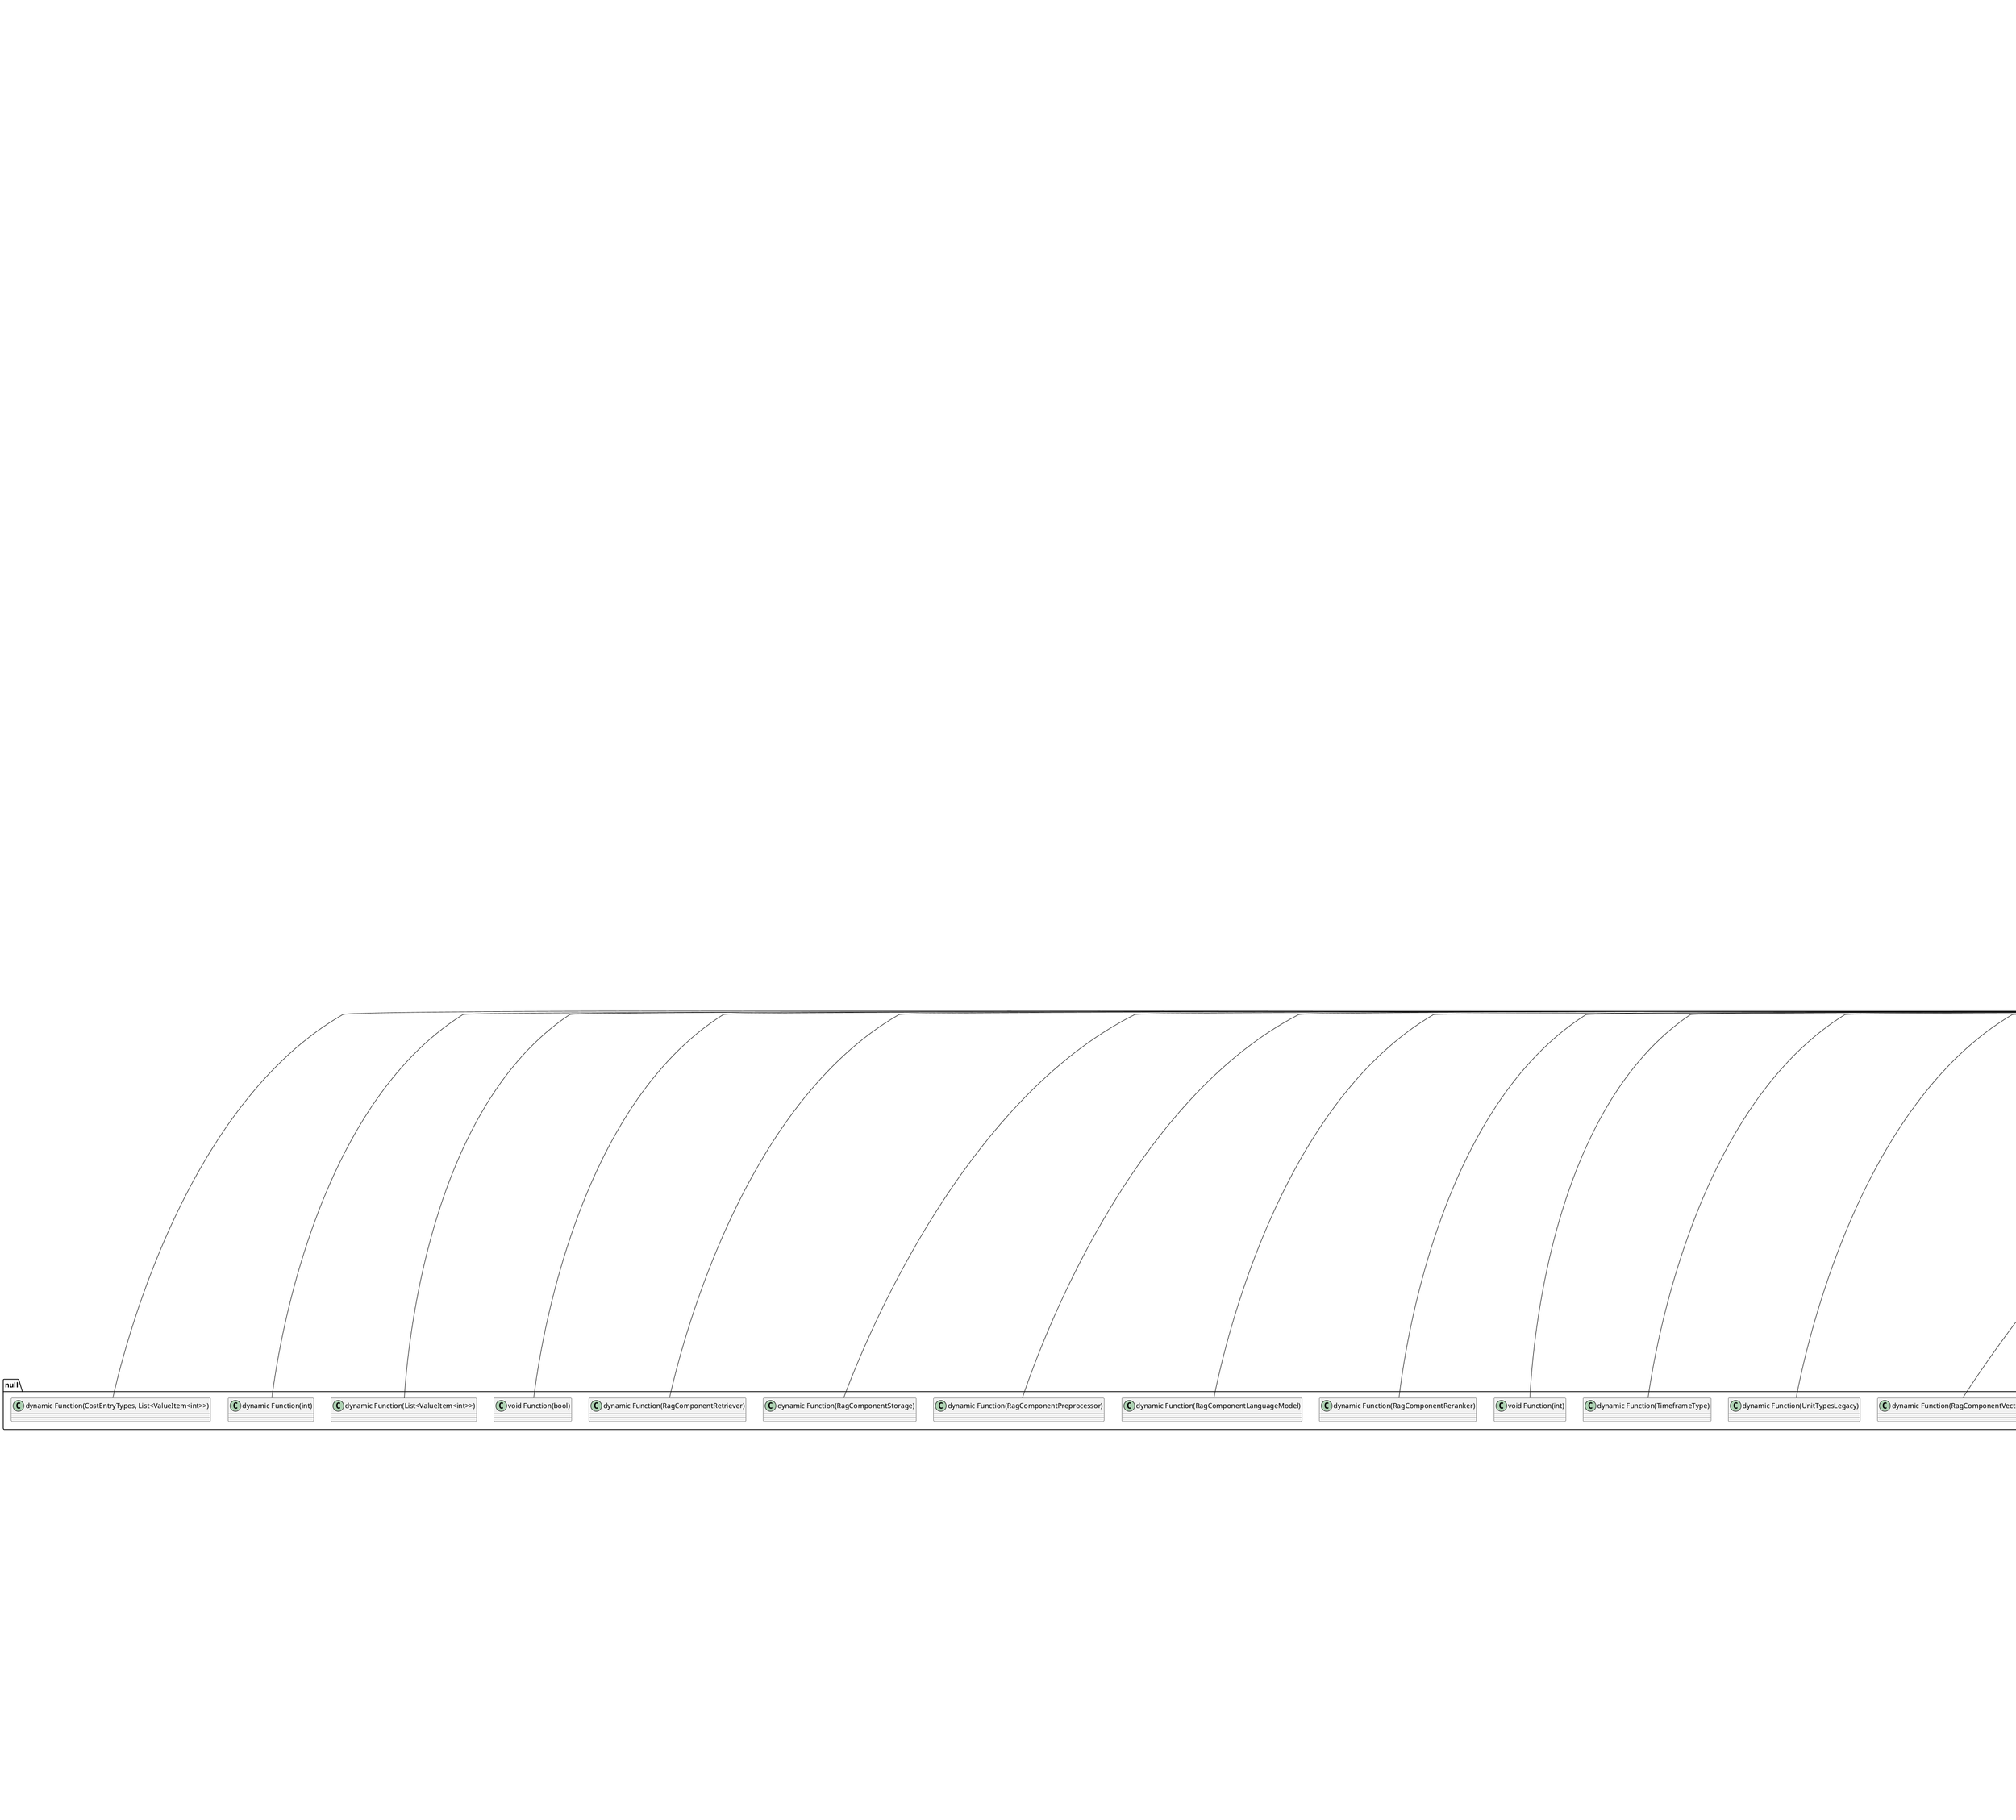 @startuml
set namespaceSeparator ::

class "rag_tco::misc::provider_selector.dart::ProviderSelector" {
  +double width
  +String? initialSelection
  +dynamic Function(String) onSelect
  +List<ArchitectureComponent> components
  +Widget build()
  +List<DropdownMenuEntry<String?>> getEntires()
}

"rag_tco::misc::provider_selector.dart::ProviderSelector" o-- "null::dynamic Function(String)"
"flutter::src::widgets::framework.dart::StatelessWidget" <|-- "rag_tco::misc::provider_selector.dart::ProviderSelector"

class "rag_tco::misc::type_selector.dart::TypeSelector" {
  +double width
  +String? initialSelection
  +dynamic Function(String) onSelect
  +List<ArchitectureComponent> components
  +Widget build()
  +List<DropdownMenuEntry<String?>> getEntires()
}

"rag_tco::misc::type_selector.dart::TypeSelector" o-- "null::dynamic Function(String)"
"flutter::src::widgets::framework.dart::StatelessWidget" <|-- "rag_tco::misc::type_selector.dart::TypeSelector"

class "rag_tco::misc::language_model_price_component_selector.dart::LanguageModelPriceComponentSelector" {
  +double width
  +LanguageModelPriceComponentTypes initialSelection
  +dynamic Function(LanguageModelPriceComponentTypes?) onSelect
  +List<DropdownMenuEntry<LanguageModelPriceComponentTypes>> entries
  +Widget build()
}

"rag_tco::misc::language_model_price_component_selector.dart::LanguageModelPriceComponentSelector" o-- "rag_tco::misc::language_model_price_component_types.dart::LanguageModelPriceComponentTypes"
"rag_tco::misc::language_model_price_component_selector.dart::LanguageModelPriceComponentSelector" o-- "null::dynamic Function(LanguageModelPriceComponentTypes)"
"flutter::src::widgets::framework.dart::StatelessWidget" <|-- "rag_tco::misc::language_model_price_component_selector.dart::LanguageModelPriceComponentSelector"

class "rag_tco::misc::language_model_price_component_types.dart::LanguageModelPriceComponentTypes" {
  +int index
  {static} +List<LanguageModelPriceComponentTypes> values
  {static} +LanguageModelPriceComponentTypes text
  {static} +LanguageModelPriceComponentTypes picture
  {static} +LanguageModelPriceComponentTypes video
  {static} +LanguageModelPriceComponentTypes audio
  {static} +LanguageModelPriceComponentTypes unknown
}

"rag_tco::misc::language_model_price_component_types.dart::LanguageModelPriceComponentTypes" o-- "rag_tco::misc::language_model_price_component_types.dart::LanguageModelPriceComponentTypes"
"dart::core::Enum" <|-- "rag_tco::misc::language_model_price_component_types.dart::LanguageModelPriceComponentTypes"

class "rag_tco::misc::full_unit_selector.dart::FullUnitSelector" {
  +double width
  +bool initialSelection
  +dynamic Function(bool) onSelect
  +Widget build()
}

"rag_tco::misc::full_unit_selector.dart::FullUnitSelector" o-- "null::dynamic Function(bool)"
"flutter::src::widgets::framework.dart::StatelessWidget" <|-- "rag_tco::misc::full_unit_selector.dart::FullUnitSelector"

class "rag_tco::misc::input_output_selector.dart::InputOutputSelector" {
  +double width
  +bool initialSelection
  +dynamic Function(bool) onSelect
  +List<DropdownMenuEntry<bool>> entries
  +Widget build()
}

"rag_tco::misc::input_output_selector.dart::InputOutputSelector" o-- "null::dynamic Function(bool)"
"flutter::src::widgets::framework.dart::StatelessWidget" <|-- "rag_tco::misc::input_output_selector.dart::InputOutputSelector"

class "rag_tco::navigation::split_view.dart::SplitView" {
  +Widget menu
  +Widget content
  +double breakpoint
  +double menuWidth
  +Widget build()
}

"rag_tco::navigation::split_view.dart::SplitView" o-- "flutter::src::widgets::framework.dart::Widget"
"flutter::src::widgets::framework.dart::StatelessWidget" <|-- "rag_tco::navigation::split_view.dart::SplitView"

class "rag_tco::navigation::menu_entry.dart::MenuEntry" {
  +int? selectedPageIndex
  +int pageIndex
  +void Function()? onPressed
  +Widget build()
}

"rag_tco::navigation::menu_entry.dart::MenuEntry" o-- "dart::ui::void Function()"
"flutter::src::widgets::framework.dart::StatelessWidget" <|-- "rag_tco::navigation::menu_entry.dart::MenuEntry"

class "rag_tco::navigation::menu_title.dart::MenuTitle" {
  +String textString
  +Widget build()
}

"flutter::src::widgets::framework.dart::StatelessWidget" <|-- "rag_tco::navigation::menu_title.dart::MenuTitle"

class "rag_tco::navigation::app_menu.dart::AppMenu" {
  -void _selectPage()
  +bool showTitle()
  +Widget build()
}

"flutter_riverpod::src::consumer.dart::ConsumerWidget" <|-- "rag_tco::navigation::app_menu.dart::AppMenu"

class "rag_tco::main.dart::MyApp" {
  +Widget build()
}

"flutter_riverpod::src::consumer.dart::ConsumerWidget" <|-- "rag_tco::main.dart::MyApp"

class "rag_tco::components::button.dart::Button" {
  +String text
  +Function onPressed
  +Widget build()
}

"flutter::src::widgets::framework.dart::StatelessWidget" <|-- "rag_tco::components::button.dart::Button"

class "rag_tco::components::toggle_item.dart::ToggleItem" {
  +String itemText
  +void Function(bool) onPress
  +State<ToggleItem> createState()
}

"rag_tco::components::toggle_item.dart::ToggleItem" o-- "null::void Function(bool)"
"flutter::src::widgets::framework.dart::StatefulWidget" <|-- "rag_tco::components::toggle_item.dart::ToggleItem"

class "rag_tco::components::toggle_item.dart::_ToggleItemState" {
  +bool isPressed
  +void buttonPressed()
  +Widget build()
}

"flutter::src::widgets::framework.dart::State" <|-- "rag_tco::components::toggle_item.dart::_ToggleItemState"

class "rag_tco::components::report::old::service_cost_bar_chart.dart::ServiceCostBarChart" {
  +TimeframeType timeframe
  +ConsumerState<ServiceCostBarChart> createState()
}

"rag_tco::components::report::old::service_cost_bar_chart.dart::ServiceCostBarChart" o-- "rag_tco::data_model::old::timeframe_type.dart::TimeframeType"
"flutter_riverpod::src::consumer.dart::ConsumerStatefulWidget" <|-- "rag_tco::components::report::old::service_cost_bar_chart.dart::ServiceCostBarChart"

class "rag_tco::components::report::old::service_cost_bar_chart.dart::_ServiceCostBarChartState" {
  +int touchedIndex
  +Widget build()
  +List<BarChartGroupData> getData()
  +String getTooltipString()
  +List<BarChartRodStackItem> getRodStackItems()
  +Widget bottomTitles()
  +Widget leftTitles()
  +dynamic serviceCostCalculationDialog()
}

"flutter_riverpod::src::consumer.dart::ConsumerState" <|-- "rag_tco::components::report::old::service_cost_bar_chart.dart::_ServiceCostBarChartState"

class "rag_tco::components::report::old::report_configuration_list_entry.dart::ReportConfigurationListEntry" {
  +String displayText
  +int configurationIndex
  +Widget build()
  +dynamic configurationEditDialog()
}

"flutter::src::widgets::framework.dart::StatelessWidget" <|-- "rag_tco::components::report::old::report_configuration_list_entry.dart::ReportConfigurationListEntry"

class "rag_tco::components::report::old::service_cost_calculation_table.dart::ServiceCostCalculationTable" {
  +int configIndex
  +TimeframeType timeframe
  +Widget build()
  +List<TableRow> getTableRowByConfig()
  +List<TableRow> getTableRowsByEntry()
}

"rag_tco::components::report::old::service_cost_calculation_table.dart::ServiceCostCalculationTable" o-- "rag_tco::data_model::old::timeframe_type.dart::TimeframeType"
"flutter_riverpod::src::consumer.dart::ConsumerWidget" <|-- "rag_tco::components::report::old::service_cost_calculation_table.dart::ServiceCostCalculationTable"

class "rag_tco::components::report::old::report_configuration_list.dart::ReportConfigurationList" {
  +double width
  +double height
  +Widget build()
  +List<Widget> getListEntries()
}

"flutter_riverpod::src::consumer.dart::ConsumerWidget" <|-- "rag_tco::components::report::old::report_configuration_list.dart::ReportConfigurationList"

class "rag_tco::components::report::old::cost_entry_multiple_selector.dart::CostEntryMultipleSelector" {
  +dynamic Function(List<ValueItem<int>>) onSelect
  +List<CostEntry> costEntryList
  +List<int> selectedOptions
  +Widget build()
  +List<ValueItem<int>> getMenuEntries()
  +List<ValueItem<int>> getSelectedentries()
}

"rag_tco::components::report::old::cost_entry_multiple_selector.dart::CostEntryMultipleSelector" o-- "null::dynamic Function(List<ValueItem<int>>)"
"flutter::src::widgets::framework.dart::StatelessWidget" <|-- "rag_tco::components::report::old::cost_entry_multiple_selector.dart::CostEntryMultipleSelector"

class "rag_tco::components::report::old::service_cost_calculation_dialog.dart::ServiceCostCalculationDialog" {
  +TimeframeType timeframe
  +int configIndex
  +Widget build()
}

"rag_tco::components::report::old::service_cost_calculation_dialog.dart::ServiceCostCalculationDialog" o-- "rag_tco::data_model::old::timeframe_type.dart::TimeframeType"
"flutter::src::widgets::framework.dart::StatelessWidget" <|-- "rag_tco::components::report::old::service_cost_calculation_dialog.dart::ServiceCostCalculationDialog"

class "rag_tco::components::report::old::cost_entry_selector.dart::CostEntrySelector" {
  +List<CostEntry> costEntryList
  +dynamic Function(int) onSelect
  +int initialSelection
  +Widget build()
  +List<DropdownMenuEntry<dynamic>> getMenuEntries()
}

"rag_tco::components::report::old::cost_entry_selector.dart::CostEntrySelector" o-- "null::dynamic Function(int)"
"flutter::src::widgets::framework.dart::StatelessWidget" <|-- "rag_tco::components::report::old::cost_entry_selector.dart::CostEntrySelector"

class "rag_tco::components::report::old::report_configuration_table.dart::ReportConfigurationTable" {
  +Widget build()
  +String configurationStringBuilder()
}

"flutter_riverpod::src::consumer.dart::ConsumerWidget" <|-- "rag_tco::components::report::old::report_configuration_table.dart::ReportConfigurationTable"

class "rag_tco::components::report::old::report_utils.dart::ReportUtils" {
  {static} +double getServiceElementCost()
  {static} +double getConversionFactor()
}

class "rag_tco::components::report::old::report_configuration_element.dart::ReportConfigurationElement" {
  +String text
  +List<CostEntry> costEntryList
  +CostEntryTypes type
  +dynamic Function(CostEntryTypes, List<ValueItem<int>>) onPress
  +List<int> selectedOptions
  +Widget build()
}

"rag_tco::components::report::old::report_configuration_element.dart::ReportConfigurationElement" o-- "rag_tco::data_model::old::cost_entry_types.dart::CostEntryTypes"
"rag_tco::components::report::old::report_configuration_element.dart::ReportConfigurationElement" o-- "null::dynamic Function(CostEntryTypes, List<ValueItem<int>>)"
"flutter::src::widgets::framework.dart::StatelessWidget" <|-- "rag_tco::components::report::old::report_configuration_element.dart::ReportConfigurationElement"

class "rag_tco::components::report::old::report_configuration_edit.dart::ReportConfigurationEdit" {
  +int selectedReportIndex
  +ConsumerState<ReportConfigurationEdit> createState()
}

"flutter_riverpod::src::consumer.dart::ConsumerStatefulWidget" <|-- "rag_tco::components::report::old::report_configuration_edit.dart::ReportConfigurationEdit"

class "rag_tco::components::report::old::report_configuration_edit.dart::_ReportConfigurationEditState" {
  +List<int> selectedStrategic
  +List<int> selectedEvaluation
  +List<int> selectedEmployee
  +List<int> selectedImplementation
  +List<int> selectedReversal
  +List<int> selectedService
  +List<int> selectedTraining
  +List<int> selectedMaintainance
  +List<int> selectedFailure
  +List<int> selectedSupport
  +Widget build()
  -void _setChoice()
}

"flutter_riverpod::src::consumer.dart::ConsumerState" <|-- "rag_tco::components::report::old::report_configuration_edit.dart::_ReportConfigurationEditState"

class "rag_tco::components::report::old::report_configuration_add.dart::ReportConfigurationAdd" {
  +ConsumerState<ConsumerStatefulWidget> createState()
}

"flutter_riverpod::src::consumer.dart::ConsumerStatefulWidget" <|-- "rag_tco::components::report::old::report_configuration_add.dart::ReportConfigurationAdd"

class "rag_tco::components::report::old::report_configuration_add.dart::_ReportConfigurationAddState" {
  +List<int> selectedStrategic
  +List<int> selectedEvaluation
  +List<int> selectedEmployee
  +List<int> selectedImplementation
  +List<int> selectedReversal
  +List<int> selectedService
  +List<int> selectedTraining
  +List<int> selectedMaintainance
  +List<int> selectedFailure
  +List<int> selectedSupport
  +Widget build()
  -void _setChoice()
}

"flutter_riverpod::src::consumer.dart::ConsumerState" <|-- "rag_tco::components::report::old::report_configuration_add.dart::_ReportConfigurationAddState"

class "rag_tco::components::report::old::report_sidebar.dart::ReportSidebar" {
  +Widget build()
}

"flutter::src::widgets::framework.dart::StatelessWidget" <|-- "rag_tco::components::report::old::report_sidebar.dart::ReportSidebar"

class "rag_tco::components::service::old::timeframe_selector.dart::TimeframeSelector" {
  +dynamic Function(TimeframeType) onSelect
  +double width
  +TimeframeType initialTimeframe
  +Widget build()
}

"rag_tco::components::service::old::timeframe_selector.dart::TimeframeSelector" o-- "null::dynamic Function(TimeframeType)"
"rag_tco::components::service::old::timeframe_selector.dart::TimeframeSelector" o-- "rag_tco::data_model::old::timeframe_type.dart::TimeframeType"
"flutter::src::widgets::framework.dart::StatelessWidget" <|-- "rag_tco::components::service::old::timeframe_selector.dart::TimeframeSelector"

class "rag_tco::components::service::old::reranker::reranker_dialog.dart::RerankerDialog" {
  +Widget build()
}

"flutter::src::widgets::framework.dart::StatelessWidget" <|-- "rag_tco::components::service::old::reranker::reranker_dialog.dart::RerankerDialog"

class "rag_tco::components::service::old::reranker::reranker_edit.dart::RerankerEdit" {
  +RagComponentReranker model
  +ConsumerState<ConsumerStatefulWidget> createState()
}

"rag_tco::components::service::old::reranker::reranker_edit.dart::RerankerEdit" o-- "rag_tco::data_model::old::rag_component_reranker.dart::RagComponentReranker"
"flutter_riverpod::src::consumer.dart::ConsumerStatefulWidget" <|-- "rag_tco::components::service::old::reranker::reranker_edit.dart::RerankerEdit"

class "rag_tco::components::service::old::reranker::reranker_edit.dart::_RerankerEditState" {
  +TextEditingController nameController
  +TextEditingController compressionController
  +TextEditingController rerankedDocumentsController
  +bool iscompressionModel
  +void initState()
  +Widget build()
}

"rag_tco::components::service::old::reranker::reranker_edit.dart::_RerankerEditState" o-- "flutter::src::widgets::editable_text.dart::TextEditingController"
"flutter_riverpod::src::consumer.dart::ConsumerState" <|-- "rag_tco::components::service::old::reranker::reranker_edit.dart::_RerankerEditState"

class "rag_tco::components::service::old::reranker::reranker_table.dart::RerankerTable" {
  +Widget build()
  -dynamic _rerankerEditDialog()
  +String getConfigurationString()
}

"flutter_riverpod::src::consumer.dart::ConsumerWidget" <|-- "rag_tco::components::service::old::reranker::reranker_table.dart::RerankerTable"

class "rag_tco::components::service::old::reranker::reranker_selector.dart::RerankerSelector" {
  +dynamic Function(RagComponentReranker?) onSelected
  +double width
  +RagComponentReranker? initialSelection
  +Widget build()
  +List<DropdownMenuEntry<RagComponentReranker?>> getEntries()
}

"rag_tco::components::service::old::reranker::reranker_selector.dart::RerankerSelector" o-- "null::dynamic Function(RagComponentReranker)"
"rag_tco::components::service::old::reranker::reranker_selector.dart::RerankerSelector" o-- "rag_tco::data_model::old::rag_component_reranker.dart::RagComponentReranker"
"flutter_riverpod::src::consumer.dart::ConsumerWidget" <|-- "rag_tco::components::service::old::reranker::reranker_selector.dart::RerankerSelector"

class "rag_tco::components::service::old::provider_edit_dialog.dart::ProviderEditDialog" {
  +int providerIndex
  +ConsumerState<ConsumerStatefulWidget> createState()
}

"flutter_riverpod::src::consumer.dart::ConsumerStatefulWidget" <|-- "rag_tco::components::service::old::provider_edit_dialog.dart::ProviderEditDialog"

class "rag_tco::components::service::old::provider_edit_dialog.dart::_ProviderEditDialogState" {
  +UnitTypesLegacy selectedUnitType
  +TextEditingController componentNameController
  +TextEditingController componentPriceController
  +TextEditingController componentAmountController
  +Widget build()
}

"rag_tco::components::service::old::provider_edit_dialog.dart::_ProviderEditDialogState" o-- "rag_tco::data_model::old::unit_types_legacy.dart::UnitTypesLegacy"
"rag_tco::components::service::old::provider_edit_dialog.dart::_ProviderEditDialogState" o-- "flutter::src::widgets::editable_text.dart::TextEditingController"
"flutter_riverpod::src::consumer.dart::ConsumerState" <|-- "rag_tco::components::service::old::provider_edit_dialog.dart::_ProviderEditDialogState"

class "rag_tco::components::service::old::provider_selector.dart::ProviderSelector" {
  +void Function(int) onSelect
  +Widget build()
}

"rag_tco::components::service::old::provider_selector.dart::ProviderSelector" o-- "null::void Function(int)"
"flutter_riverpod::src::consumer.dart::ConsumerWidget" <|-- "rag_tco::components::service::old::provider_selector.dart::ProviderSelector"

class "rag_tco::components::service::old::service_entry_edit.dart::ServiceEntryEdit" {
  +int serviceEntriesIndex
  +List<TextEditingController> controllerList
  +Widget build()
  +TextEditingController addController()
  +List<double> generateAmounts()
  +bool hasControllerListEmptyValues()
}

"flutter_riverpod::src::consumer.dart::ConsumerWidget" <|-- "rag_tco::components::service::old::service_entry_edit.dart::ServiceEntryEdit"

class "rag_tco::components::service::old::unit_selector.dart::UnitTypesLegacyelector" {
  +dynamic Function(UnitTypesLegacy) onSelect
  +double width
  +Widget build()
}

"rag_tco::components::service::old::unit_selector.dart::UnitTypesLegacyelector" o-- "null::dynamic Function(UnitTypesLegacy)"
"flutter::src::widgets::framework.dart::StatelessWidget" <|-- "rag_tco::components::service::old::unit_selector.dart::UnitTypesLegacyelector"

class "rag_tco::components::service::old::vectorDB::vectordb_dialog.dart::VectordbDialog" {
  +Widget build()
}

"flutter::src::widgets::framework.dart::StatelessWidget" <|-- "rag_tco::components::service::old::vectorDB::vectordb_dialog.dart::VectordbDialog"

class "rag_tco::components::service::old::vectorDB::vectordb_edit.dart::VectordbEdit" {
  +RagComponentVectordb model
  +TextEditingController nameController
  +TextEditingController costPerUpdateController
  +Widget build()
}

"rag_tco::components::service::old::vectorDB::vectordb_edit.dart::VectordbEdit" o-- "rag_tco::data_model::old::rag_component_vectordb.dart::RagComponentVectordb"
"rag_tco::components::service::old::vectorDB::vectordb_edit.dart::VectordbEdit" o-- "flutter::src::widgets::editable_text.dart::TextEditingController"
"flutter_riverpod::src::consumer.dart::ConsumerWidget" <|-- "rag_tco::components::service::old::vectorDB::vectordb_edit.dart::VectordbEdit"

class "rag_tco::components::service::old::vectorDB::vectordb_table.dart::VectordbTable" {
  +Widget build()
  -dynamic _vectordbEditDialog()
}

"flutter_riverpod::src::consumer.dart::ConsumerWidget" <|-- "rag_tco::components::service::old::vectorDB::vectordb_table.dart::VectordbTable"

class "rag_tco::components::service::old::vectorDB::vectordb_selector.dart::VectordbSelector" {
  +dynamic Function(RagComponentVectordb?) onSelected
  +double width
  +RagComponentVectordb? initialSelection
  +Widget build()
  +List<DropdownMenuEntry<RagComponentVectordb?>> getEntries()
}

"rag_tco::components::service::old::vectorDB::vectordb_selector.dart::VectordbSelector" o-- "null::dynamic Function(RagComponentVectordb)"
"rag_tco::components::service::old::vectorDB::vectordb_selector.dart::VectordbSelector" o-- "rag_tco::data_model::old::rag_component_vectordb.dart::RagComponentVectordb"
"flutter_riverpod::src::consumer.dart::ConsumerWidget" <|-- "rag_tco::components::service::old::vectorDB::vectordb_selector.dart::VectordbSelector"

class "rag_tco::components::service::old::use_case::use_case_dialog.dart::UseCaseDialog" {
  +UseCaseStorage storage
  +State<UseCaseDialog> createState()
}

"rag_tco::components::service::old::use_case::use_case_dialog.dart::UseCaseDialog" o-- "rag_tco::components::service::old::use_case::use_case_storage.dart::UseCaseStorage"
"flutter::src::widgets::framework.dart::StatefulWidget" <|-- "rag_tco::components::service::old::use_case::use_case_dialog.dart::UseCaseDialog"

class "rag_tco::components::service::old::use_case::use_case_dialog.dart::_IODialogState" {
  +List<TextEditingController> inputController
  +List<TextEditingController> outputController
  +TextEditingController storageController
  +TextEditingController vectorDBController
  +TextEditingController preprocessorController
  +TextEditingController frequencyController
  +Widget build()
  +Row getIOElement()
  +void generateController()
  +void loadOtherSettings()
  +TextEditingController getController()
  +void saveData()
}

"rag_tco::components::service::old::use_case::use_case_dialog.dart::_IODialogState" o-- "flutter::src::widgets::editable_text.dart::TextEditingController"
"flutter::src::widgets::framework.dart::State" <|-- "rag_tco::components::service::old::use_case::use_case_dialog.dart::_IODialogState"

class "rag_tco::components::service::old::use_case::use_case_storage.dart::UseCaseStorage" {
  +List<IOComponent> inputComponents
  +List<IOComponent> outputComponents
  +int frequency
  +int storageAmount
  +int vectorDBUpdate
  +int preprocessorOperation
  +void setComponent()
  +void removeComponent()
  +int getAmountByType()
}

class "rag_tco::components::service::old::use_case::i_o_component.dart::IOComponent" {
  +LanguageModelPriceComponentTypes type
  +int amount
}

"rag_tco::components::service::old::use_case::i_o_component.dart::IOComponent" o-- "rag_tco::misc::language_model_price_component_types.dart::LanguageModelPriceComponentTypes"

class "rag_tco::components::service::old::retriever::retriever_table.dart::RetrieverTable" {
  +Widget build()
  -dynamic _retrieverEditDialog()
}

"flutter_riverpod::src::consumer.dart::ConsumerWidget" <|-- "rag_tco::components::service::old::retriever::retriever_table.dart::RetrieverTable"

class "rag_tco::components::service::old::retriever::retriever_add.dart::RetrieverAdd" {
  +ConsumerState<ConsumerStatefulWidget> createState()
}

"flutter_riverpod::src::consumer.dart::ConsumerStatefulWidget" <|-- "rag_tco::components::service::old::retriever::retriever_add.dart::RetrieverAdd"

class "rag_tco::components::service::old::retriever::retriever_add.dart::_RetrieverAddState" {
  +TextEditingController nameController
  +TextEditingController retrievedDocumentsController
  +TextEditingController chunkSizeController
  +Widget build()
}

"rag_tco::components::service::old::retriever::retriever_add.dart::_RetrieverAddState" o-- "flutter::src::widgets::editable_text.dart::TextEditingController"
"flutter_riverpod::src::consumer.dart::ConsumerState" <|-- "rag_tco::components::service::old::retriever::retriever_add.dart::_RetrieverAddState"

class "rag_tco::components::service::old::retriever::retriever_edit.dart::RetrieverEdit" {
  +RagComponentRetriever model
  +TextEditingController nameController
  +TextEditingController retrievedDocumentsController
  +TextEditingController chunkSizeController
  +Widget build()
}

"rag_tco::components::service::old::retriever::retriever_edit.dart::RetrieverEdit" o-- "rag_tco::data_model::old::rag_component_retriever.dart::RagComponentRetriever"
"rag_tco::components::service::old::retriever::retriever_edit.dart::RetrieverEdit" o-- "flutter::src::widgets::editable_text.dart::TextEditingController"
"flutter_riverpod::src::consumer.dart::ConsumerWidget" <|-- "rag_tco::components::service::old::retriever::retriever_edit.dart::RetrieverEdit"

class "rag_tco::components::service::old::retriever::retriever_selector.dart::RetrieverSelector" {
  +dynamic Function(RagComponentRetriever?) onSelected
  +double width
  +RagComponentRetriever? initialSelection
  +Widget build()
  +List<DropdownMenuEntry<RagComponentRetriever?>> getEntires()
}

"rag_tco::components::service::old::retriever::retriever_selector.dart::RetrieverSelector" o-- "null::dynamic Function(RagComponentRetriever)"
"rag_tco::components::service::old::retriever::retriever_selector.dart::RetrieverSelector" o-- "rag_tco::data_model::old::rag_component_retriever.dart::RagComponentRetriever"
"flutter_riverpod::src::consumer.dart::ConsumerWidget" <|-- "rag_tco::components::service::old::retriever::retriever_selector.dart::RetrieverSelector"

class "rag_tco::components::service::old::retriever::retriever_dialog.dart::RetrieverDialog" {
  +Widget build()
}

"flutter::src::widgets::framework.dart::StatelessWidget" <|-- "rag_tco::components::service::old::retriever::retriever_dialog.dart::RetrieverDialog"

class "rag_tco::components::service::old::storage::storage_dialog.dart::StorageDialog" {
  +Widget build()
}

"flutter::src::widgets::framework.dart::StatelessWidget" <|-- "rag_tco::components::service::old::storage::storage_dialog.dart::StorageDialog"

class "rag_tco::components::service::old::storage::storage_selector.dart::StorageSelector" {
  +dynamic Function(RagComponentStorage?) onSelected
  +double width
  +RagComponentStorage? initialSelection
  +Widget build()
  +List<DropdownMenuEntry<RagComponentStorage?>> getEntries()
}

"rag_tco::components::service::old::storage::storage_selector.dart::StorageSelector" o-- "null::dynamic Function(RagComponentStorage)"
"rag_tco::components::service::old::storage::storage_selector.dart::StorageSelector" o-- "rag_tco::data_model::old::rag_component_storage.dart::RagComponentStorage"
"flutter_riverpod::src::consumer.dart::ConsumerWidget" <|-- "rag_tco::components::service::old::storage::storage_selector.dart::StorageSelector"

class "rag_tco::components::service::old::storage::storage_table.dart::StorageTable" {
  +Widget build()
  -dynamic _storageEditDialog()
}

"flutter_riverpod::src::consumer.dart::ConsumerWidget" <|-- "rag_tco::components::service::old::storage::storage_table.dart::StorageTable"

class "rag_tco::components::service::old::storage::storage_edit.dart::StorageEdit" {
  +RagComponentStorage model
  +TextEditingController nameController
  +TextEditingController costPerGBController
  +Widget build()
}

"rag_tco::components::service::old::storage::storage_edit.dart::StorageEdit" o-- "rag_tco::data_model::old::rag_component_storage.dart::RagComponentStorage"
"rag_tco::components::service::old::storage::storage_edit.dart::StorageEdit" o-- "flutter::src::widgets::editable_text.dart::TextEditingController"
"flutter_riverpod::src::consumer.dart::ConsumerWidget" <|-- "rag_tco::components::service::old::storage::storage_edit.dart::StorageEdit"

class "rag_tco::components::service::old::service_template_dialog.dart::ServiceTemplateDialog" {
  +ConsumerState<ServiceTemplateDialog> createState()
}

"flutter_riverpod::src::consumer.dart::ConsumerStatefulWidget" <|-- "rag_tco::components::service::old::service_template_dialog.dart::ServiceTemplateDialog"

class "rag_tco::components::service::old::service_template_dialog.dart::_ServiceTemplateDialogState" {
  +List<ServiceTemplate> templateList
  +List<bool> selectedEntries
  +dynamic selectedProvider
  +Widget build()
  +dynamic getTemplateData()
  +String stringBuilder()
  +void addCostEntires()
}

"flutter_riverpod::src::consumer.dart::ConsumerState" <|-- "rag_tco::components::service::old::service_template_dialog.dart::_ServiceTemplateDialogState"

class "rag_tco::components::service::old::language_model::language_model_table.dart::LanguageModelTable" {
  +ConsumerState<LanguageModelTable> createState()
}

"flutter_riverpod::src::consumer.dart::ConsumerStatefulWidget" <|-- "rag_tco::components::service::old::language_model::language_model_table.dart::LanguageModelTable"

class "rag_tco::components::service::old::language_model::language_model_table.dart::_LanguageModelTableState" {
  +Widget build()
  -dynamic _showComponentDialog()
}

"flutter_riverpod::src::consumer.dart::ConsumerState" <|-- "rag_tco::components::service::old::language_model::language_model_table.dart::_LanguageModelTableState"

class "rag_tco::components::service::old::language_model::language_model_selector.dart::LanguageModelSelector" {
  +dynamic Function(RagComponentLanguageModel?) onSelected
  +double width
  +RagComponentLanguageModel? initialSelection
  +Widget build()
  +List<DropdownMenuEntry<RagComponentLanguageModel?>> getEntries()
}

"rag_tco::components::service::old::language_model::language_model_selector.dart::LanguageModelSelector" o-- "null::dynamic Function(RagComponentLanguageModel)"
"rag_tco::components::service::old::language_model::language_model_selector.dart::LanguageModelSelector" o-- "rag_tco::data_model::old::rag_component_language_model.dart::RagComponentLanguageModel"
"flutter_riverpod::src::consumer.dart::ConsumerWidget" <|-- "rag_tco::components::service::old::language_model::language_model_selector.dart::LanguageModelSelector"

class "rag_tco::components::service::old::language_model::language_model_dialog.dart::LanguageModelDialog" {
  +Widget build()
}

"flutter::src::widgets::framework.dart::StatelessWidget" <|-- "rag_tco::components::service::old::language_model::language_model_dialog.dart::LanguageModelDialog"

class "rag_tco::components::service::old::language_model::language_model_component_dialog.dart::LanguageModelComponentDialog" {
  +RagComponentLanguageModel model
  +Widget build()
}

"rag_tco::components::service::old::language_model::language_model_component_dialog.dart::LanguageModelComponentDialog" o-- "rag_tco::data_model::old::rag_component_language_model.dart::RagComponentLanguageModel"
"flutter::src::widgets::framework.dart::StatelessWidget" <|-- "rag_tco::components::service::old::language_model::language_model_component_dialog.dart::LanguageModelComponentDialog"

class "rag_tco::components::service::old::language_model::language_model_component_table.dart::LanguageModelComponentTable" {
  +RagComponentLanguageModel model
  +ConsumerState<ConsumerStatefulWidget> createState()
}

"rag_tco::components::service::old::language_model::language_model_component_table.dart::LanguageModelComponentTable" o-- "rag_tco::data_model::old::rag_component_language_model.dart::RagComponentLanguageModel"
"flutter_riverpod::src::consumer.dart::ConsumerStatefulWidget" <|-- "rag_tco::components::service::old::language_model::language_model_component_table.dart::LanguageModelComponentTable"

class "rag_tco::components::service::old::language_model::language_model_component_table.dart::_LanguageModelComponentTableState" {
  +TextEditingController priceController
  +TextEditingController refAmountController
  +bool selectedInput
  +LanguageModelPriceComponentTypes selectedComponentType
  +Widget build()
  +List<DropdownMenuEntry<bool>> getInputOutputMenuEntries()
  +List<DropdownMenuEntry<LanguageModelPriceComponentTypes>> getComponenTypeEntries()
}

"rag_tco::components::service::old::language_model::language_model_component_table.dart::_LanguageModelComponentTableState" o-- "flutter::src::widgets::editable_text.dart::TextEditingController"
"rag_tco::components::service::old::language_model::language_model_component_table.dart::_LanguageModelComponentTableState" o-- "rag_tco::misc::language_model_price_component_types.dart::LanguageModelPriceComponentTypes"
"flutter_riverpod::src::consumer.dart::ConsumerState" <|-- "rag_tco::components::service::old::language_model::language_model_component_table.dart::_LanguageModelComponentTableState"

class "rag_tco::components::service::old::language_model::language_model_add.dart::LanguageModelAdd" {
  +ConsumerState<ConsumerStatefulWidget> createState()
}

"flutter_riverpod::src::consumer.dart::ConsumerStatefulWidget" <|-- "rag_tco::components::service::old::language_model::language_model_add.dart::LanguageModelAdd"

class "rag_tco::components::service::old::language_model::language_model_add.dart::_LanguageModelAddState" {
  +List<TextEditingController> controllerList
  +int selectedProviderIndex
  +TimeframeType selectedTimeframe
  +TextEditingController entryNameController
  +TextEditingController frequencyController
  +TextEditingController nameController
  +Widget build()
}

"rag_tco::components::service::old::language_model::language_model_add.dart::_LanguageModelAddState" o-- "rag_tco::data_model::old::timeframe_type.dart::TimeframeType"
"rag_tco::components::service::old::language_model::language_model_add.dart::_LanguageModelAddState" o-- "flutter::src::widgets::editable_text.dart::TextEditingController"
"flutter_riverpod::src::consumer.dart::ConsumerState" <|-- "rag_tco::components::service::old::language_model::language_model_add.dart::_LanguageModelAddState"

class "rag_tco::components::service::old::service_entry_table.dart::ServiceEntryTable" {
  +Widget build()
  +String calculateComponentString()
  +String calculateFrequencyString()
  -dynamic _serviceEntryEditDialog()
}

"flutter_riverpod::src::consumer.dart::ConsumerWidget" <|-- "rag_tco::components::service::old::service_entry_table.dart::ServiceEntryTable"

class "rag_tco::components::service::old::provider_dialog.dart::ProviderDialog" {
  +ConsumerState<ConsumerStatefulWidget> createState()
}

"flutter_riverpod::src::consumer.dart::ConsumerStatefulWidget" <|-- "rag_tco::components::service::old::provider_dialog.dart::ProviderDialog"

class "rag_tco::components::service::old::provider_dialog.dart::ProviderDialogState" {
  +Widget build()
  +String componentStringBuilder()
  -dynamic _providerEditDialog()
}

"flutter_riverpod::src::consumer.dart::ConsumerState" <|-- "rag_tco::components::service::old::provider_dialog.dart::ProviderDialogState"

class "rag_tco::components::service::old::service_entry_add.dart::ServiceEntryAdd" {
  +ConsumerState<ConsumerStatefulWidget> createState()
}

"flutter_riverpod::src::consumer.dart::ConsumerStatefulWidget" <|-- "rag_tco::components::service::old::service_entry_add.dart::ServiceEntryAdd"

class "rag_tco::components::service::old::service_entry_add.dart::ServiceEntryAddState" {
  +List<TextEditingController> controllerList
  +int selectedProviderIndex
  +TimeframeType selectedTimeframe
  +TextEditingController entryNameController
  +TextEditingController frequencyController
  +TextEditingController addController()
  +Widget build()
  +List<double> getAddedAmounts()
  +bool hasControllerListEmptyValues()
}

"rag_tco::components::service::old::service_entry_add.dart::ServiceEntryAddState" o-- "rag_tco::data_model::old::timeframe_type.dart::TimeframeType"
"rag_tco::components::service::old::service_entry_add.dart::ServiceEntryAddState" o-- "flutter::src::widgets::editable_text.dart::TextEditingController"
"flutter_riverpod::src::consumer.dart::ConsumerState" <|-- "rag_tco::components::service::old::service_entry_add.dart::ServiceEntryAddState"

class "rag_tco::components::service::old::preprocessor::preprocessor_selector.dart::PreprocessorSelector" {
  +dynamic Function(RagComponentPreprocessor?) onSelected
  +double width
  +RagComponentPreprocessor? initialSelection
  +Widget build()
  +List<DropdownMenuEntry<RagComponentPreprocessor?>> getEntries()
}

"rag_tco::components::service::old::preprocessor::preprocessor_selector.dart::PreprocessorSelector" o-- "null::dynamic Function(RagComponentPreprocessor)"
"rag_tco::components::service::old::preprocessor::preprocessor_selector.dart::PreprocessorSelector" o-- "rag_tco::data_model::old::rag_component_preprocessor.dart::RagComponentPreprocessor"
"flutter_riverpod::src::consumer.dart::ConsumerWidget" <|-- "rag_tco::components::service::old::preprocessor::preprocessor_selector.dart::PreprocessorSelector"

class "rag_tco::components::service::old::preprocessor::preprocessor_edit.dart::PreprocessorEdit" {
  +RagComponentPreprocessor model
  +TextEditingController nameController
  +TextEditingController costPerOperationController
  +Widget build()
}

"rag_tco::components::service::old::preprocessor::preprocessor_edit.dart::PreprocessorEdit" o-- "rag_tco::data_model::old::rag_component_preprocessor.dart::RagComponentPreprocessor"
"rag_tco::components::service::old::preprocessor::preprocessor_edit.dart::PreprocessorEdit" o-- "flutter::src::widgets::editable_text.dart::TextEditingController"
"flutter_riverpod::src::consumer.dart::ConsumerWidget" <|-- "rag_tco::components::service::old::preprocessor::preprocessor_edit.dart::PreprocessorEdit"

class "rag_tco::components::service::old::preprocessor::preprocessor_table.dart::PreprocessorTable" {
  +Widget build()
  -dynamic _preprocessorEditDialog()
}

"flutter_riverpod::src::consumer.dart::ConsumerWidget" <|-- "rag_tco::components::service::old::preprocessor::preprocessor_table.dart::PreprocessorTable"

class "rag_tco::components::service::old::preprocessor::preprocessor_dialog.dart::PreprocessorDialog" {
  +Widget build()
}

"flutter::src::widgets::framework.dart::StatelessWidget" <|-- "rag_tco::components::service::old::preprocessor::preprocessor_dialog.dart::PreprocessorDialog"

class "rag_tco::components::service::new::architecture_component::architecture_edit_dialog.dart::ArchitectureEditDialog" {
  +ArchitectureComponent component
  +Widget build()
}

"rag_tco::components::service::new::architecture_component::architecture_edit_dialog.dart::ArchitectureEditDialog" o-- "rag_tco::data_model::new::architecture_component.dart::ArchitectureComponent"
"flutter_riverpod::src::consumer.dart::ConsumerWidget" <|-- "rag_tco::components::service::new::architecture_component::architecture_edit_dialog.dart::ArchitectureEditDialog"

class "rag_tco::components::service::new::architecture_component::architecture_dialog.dart::ArchitectureDialog" {
  +Widget build()
}

"flutter::src::widgets::framework.dart::StatelessWidget" <|-- "rag_tco::components::service::new::architecture_component::architecture_dialog.dart::ArchitectureDialog"

class "rag_tco::components::service::new::architecture_component::architecture_table.dart::ArchitectureTable" {
  +Widget build()
  -dynamic _architectureEditDialog()
  +String getConfigurationString()
}

"flutter_riverpod::src::consumer.dart::ConsumerWidget" <|-- "rag_tco::components::service::new::architecture_component::architecture_table.dart::ArchitectureTable"

class "rag_tco::components::service::new::architecture_component::architecture_selector.dart::ArchitectureSelector" {
  +dynamic Function(ArchitectureComponent?) onSelected
  +double width
  +ArchitectureComponent? initialSelection
  +String? filterProvider
  +String? filterType
  +List<ArchitectureComponent> components
  +Widget build()
  +List<DropdownMenuEntry<ArchitectureComponent?>> getEntries()
}

"rag_tco::components::service::new::architecture_component::architecture_selector.dart::ArchitectureSelector" o-- "null::dynamic Function(ArchitectureComponent)"
"rag_tco::components::service::new::architecture_component::architecture_selector.dart::ArchitectureSelector" o-- "rag_tco::data_model::new::architecture_component.dart::ArchitectureComponent"
"flutter::src::widgets::framework.dart::StatelessWidget" <|-- "rag_tco::components::service::new::architecture_component::architecture_selector.dart::ArchitectureSelector"

class "rag_tco::components::service::new::architecture_component::architecture_price_edit_dialog.dart::ArchitecturePriceEditDialog" {
  +VariablePriceComponent priceComponent
  +ConsumerState<ConsumerStatefulWidget> createState()
}

"rag_tco::components::service::new::architecture_component::architecture_price_edit_dialog.dart::ArchitecturePriceEditDialog" o-- "rag_tco::data_model::new::variable_price_component.dart::VariablePriceComponent"
"flutter_riverpod::src::consumer.dart::ConsumerStatefulWidget" <|-- "rag_tco::components::service::new::architecture_component::architecture_price_edit_dialog.dart::ArchitecturePriceEditDialog"

class "rag_tco::components::service::new::architecture_component::architecture_price_edit_dialog.dart::_ArchitecturePriceEditDialogState" {
  +bool onlyFullUnits
  +void initState()
  +Widget build()
}

"flutter_riverpod::src::consumer.dart::ConsumerState" <|-- "rag_tco::components::service::new::architecture_component::architecture_price_edit_dialog.dart::_ArchitecturePriceEditDialogState"

class "rag_tco::components::service::new::architecture_component::architecture_price_table.dart::ArchitecturePriceTable" {
  +ArchitectureComponent component
  +Widget build()
}

"rag_tco::components::service::new::architecture_component::architecture_price_table.dart::ArchitecturePriceTable" o-- "rag_tco::data_model::new::architecture_component.dart::ArchitectureComponent"
"flutter_riverpod::src::consumer.dart::ConsumerWidget" <|-- "rag_tco::components::service::new::architecture_component::architecture_price_table.dart::ArchitecturePriceTable"

class "rag_tco::components::service::new::use_case::use_case_dialog.dart::UseCaseDialog" {
  +UseCaseStorage storage
  +Widget build()
}

"rag_tco::components::service::new::use_case::use_case_dialog.dart::UseCaseDialog" o-- "rag_tco::components::service::old::use_case::use_case_storage.dart::UseCaseStorage"
"flutter::src::widgets::framework.dart::StatelessWidget" <|-- "rag_tco::components::service::new::use_case::use_case_dialog.dart::UseCaseDialog"

class "rag_tco::components::service::new::use_case::use_case_components.dart::UseCaseComponents" {
  +UseCaseStorage storage
  +List<ArchitectureComponent> components
  +List<TextEditingController> controllerList
  +State<UseCaseComponents> createState()
}

"rag_tco::components::service::new::use_case::use_case_components.dart::UseCaseComponents" o-- "rag_tco::data_model::new::use_case_storage.dart::UseCaseStorage"
"flutter::src::widgets::framework.dart::StatefulWidget" <|-- "rag_tco::components::service::new::use_case::use_case_components.dart::UseCaseComponents"

class "rag_tco::components::service::new::use_case::use_case_components.dart::_UseCaseComponentsState" {
  +ArchitectureComponent? selectedComponent
  +String? selectedProvider
  +String? selectedType
  +Widget build()
  +Widget getRow()
  -dynamic _formularEditDialog()
}

"rag_tco::components::service::new::use_case::use_case_components.dart::_UseCaseComponentsState" o-- "rag_tco::data_model::new::architecture_component.dart::ArchitectureComponent"
"flutter::src::widgets::framework.dart::State" <|-- "rag_tco::components::service::new::use_case::use_case_components.dart::_UseCaseComponentsState"

class "rag_tco::components::service::new::use_case::use_case_formular_dialog.dart::UseCaseFormularDialog" {
  +UseCaseStorage storage
  +int useCaseComponentIndex
  +State<StatefulWidget> createState()
}

"rag_tco::components::service::new::use_case::use_case_formular_dialog.dart::UseCaseFormularDialog" o-- "rag_tco::data_model::new::use_case_storage.dart::UseCaseStorage"
"flutter::src::widgets::framework.dart::StatefulWidget" <|-- "rag_tco::components::service::new::use_case::use_case_formular_dialog.dart::UseCaseFormularDialog"

class "rag_tco::components::service::new::use_case::use_case_formular_dialog.dart::_VariableDialogState" {
  +List<TextEditingController> controllerList
  +TextEditingController newDescriptionController
  +TextEditingController newValueController
  +Widget build()
  +Widget getRow()
}

"rag_tco::components::service::new::use_case::use_case_formular_dialog.dart::_VariableDialogState" o-- "flutter::src::widgets::editable_text.dart::TextEditingController"
"flutter::src::widgets::framework.dart::State" <|-- "rag_tco::components::service::new::use_case::use_case_formular_dialog.dart::_VariableDialogState"

class "rag_tco::components::service::new::variable_dialog.dart::VariableDialog" {
  +Map<String, dynamic> variableStorage
  +List<TextEditingController> controllerList
  +Map<String, TextEditingController> controller
  +State<StatefulWidget> createState()
}

"flutter::src::widgets::framework.dart::StatefulWidget" <|-- "rag_tco::components::service::new::variable_dialog.dart::VariableDialog"

class "rag_tco::components::service::new::variable_dialog.dart::_VariableDialogState" {
  +TextEditingController newDescriptionController
  +TextEditingController newValueController
  +Map<String, dynamic> variables
  +void initState()
  +Widget build()
  +void generateController()
  +Widget getRow()
}

"rag_tco::components::service::new::variable_dialog.dart::_VariableDialogState" o-- "flutter::src::widgets::editable_text.dart::TextEditingController"
"flutter::src::widgets::framework.dart::State" <|-- "rag_tco::components::service::new::variable_dialog.dart::_VariableDialogState"

class "rag_tco::calculation::calculate_service.dart::CalculateService" {
  +UseCaseStorage storage
  +Map<String, dynamic> variables
  +List<CalculatedComponent> calculatedComponents
  +void calculateCost()
  +Widget getCostTable()
  +Widget getCostChart()
  -List<TableRow> _getTableRow()
}

"rag_tco::calculation::calculate_service.dart::CalculateService" o-- "rag_tco::data_model::new::use_case_storage.dart::UseCaseStorage"

class "rag_tco::calculation::cost_chart.dart::CostChart" {
  +List<CalculatedComponent> components
  +State<StatefulWidget> createState()
}

"flutter::src::widgets::framework.dart::StatefulWidget" <|-- "rag_tco::calculation::cost_chart.dart::CostChart"

class "rag_tco::calculation::cost_chart.dart::_CostChartState" {
  +int touchedIndex
  +Widget build()
  -List<BarChartGroupData> _getData()
  -List<BarChartRodStackItem> _getRodStackItems()
  -Widget _bottomTitles()
  -Widget _leftTitles()
}

"flutter::src::widgets::framework.dart::State" <|-- "rag_tco::calculation::cost_chart.dart::_CostChartState"

class "rag_tco::calculation::calculated_component.dart::CalculatedComponent" {
  +String name
  +double fixCosts
  +Map<String, double> varCosts
  +void addVarCost()
  +double getVarCosts()
  +double getFixCost()
  +double getTotalCost()
}

class "rag_tco::calculation::calculate_service_old.dart::CalculateServiceOld" {
  +RagComponentLanguageModel? languageModel
  +RagComponentReranker? reranker
  +RagComponentRetriever? retriever
  +RagComponentStorage? storage
  +RagComponentVectordb? vectorDB
  +RagComponentPreprocessor? preprocessor
  +UseCaseStorage? useCaseStorage
  +double inputSingleCost
  +double outputSingleCost
  +double contextSingleCost
  +double storageCost
  +double vectorDBCost
  +double preprocessorCost
  +double singleVariableCost
  +double totalVariableCost
  +double totalFixCost
  +double useCaseCost
  +double calculateCost()
  +String getInputCostString()
  +String getOutputCostString()
  +String getContextCostString()
  +String getStorageCostString()
  +String getVectorDBCostString()
  +String getPreprocessorCostString()
  +String getSingleVariableCostString()
  +String getTotalVariableCostString()
  +String getTotalFixCostString()
  +String getUseCaseCostString()
}

"rag_tco::calculation::calculate_service_old.dart::CalculateServiceOld" o-- "rag_tco::data_model::old::rag_component_language_model.dart::RagComponentLanguageModel"
"rag_tco::calculation::calculate_service_old.dart::CalculateServiceOld" o-- "rag_tco::data_model::old::rag_component_reranker.dart::RagComponentReranker"
"rag_tco::calculation::calculate_service_old.dart::CalculateServiceOld" o-- "rag_tco::data_model::old::rag_component_retriever.dart::RagComponentRetriever"
"rag_tco::calculation::calculate_service_old.dart::CalculateServiceOld" o-- "rag_tco::data_model::old::rag_component_storage.dart::RagComponentStorage"
"rag_tco::calculation::calculate_service_old.dart::CalculateServiceOld" o-- "rag_tco::data_model::old::rag_component_vectordb.dart::RagComponentVectordb"
"rag_tco::calculation::calculate_service_old.dart::CalculateServiceOld" o-- "rag_tco::data_model::old::rag_component_preprocessor.dart::RagComponentPreprocessor"
"rag_tco::calculation::calculate_service_old.dart::CalculateServiceOld" o-- "rag_tco::components::service::old::use_case::use_case_storage.dart::UseCaseStorage"

class "rag_tco::data_model::old::rag_components.dart::RagComponents" {
  +List<RagComponentLanguageModel> lanugageModels
  +List<RagComponentReranker> reranker
  +List<RagComponentRetriever> retriever
  +List<RagComponentStorage> storages
  +List<RagComponentVectordb> vectorDBs
  +List<RagComponentPreprocessor> preprocessors
  {static} +dynamic fromExcel()
  +RagComponents copyWith()
  {static} -LanguageModelPriceComponentTypes _getPriceComponentType()
  {static} -String _formatDataType()
}

class "rag_tco::data_model::old::report_storage_notifier.dart::ReportStorageNotifier" {
  +void addReportConfiguration()
  +void updateReportConfiguration()
  +void removeServiceProvider()
  -ReportConfiguration _removeServiceProviderFromEntry()
  +List<int> removeAndAdaptIndex()
  +ReportStorage build()
}

"riverpod::src::notifier.dart::Notifier" <|-- "rag_tco::data_model::old::report_storage_notifier.dart::ReportStorageNotifier"

class "rag_tco::data_model::old::data_storage_notifier.dart::DataStorageNotifier" {
  +void addServiceEntry()
  +void removeServiceEntry()
  +void removeServiceEntryByProvider()
  +void addServiceComponent()
  +void removeServiceComponent()
  +void updateServiceEntry()
  +DataStorage build()
}

"riverpod::src::notifier.dart::Notifier" <|-- "rag_tco::data_model::old::data_storage_notifier.dart::DataStorageNotifier"

class "rag_tco::data_model::old::provider_information.dart::ProviderInformation" {
  +List<String> serviceName
  +List<List<String>> serviceComponentNames
  +List<List<double>> serviceComponentPrices
  +List<List<UnitTypesLegacy>> serviceComponentUnits
  +List<List<dynamic>> serviceComponentAmounts
  {static} +dynamic fromExcel()
  +ProviderInformation copyWith()
  {static} +UnitTypesLegacy getUnitTypeEnum()
  {static} +String formatDataType()
  {static} +String getUnitTypesLegacytring()
}

class "rag_tco::data_model::old::provider_information_notifier.dart::ProviderInformationNotifier" {
  +void addServiceProvider()
  +void removeServiceProvider()
  +void addServiceComponent()
  +void removeServiceComponent()
  +FutureOr<ProviderInformation> build()
}

"riverpod::src::async_notifier.dart::AsyncNotifier" <|-- "rag_tco::data_model::old::provider_information_notifier.dart::ProviderInformationNotifier"

class "rag_tco::data_model::old::rag_component_vectordb.dart::RagComponentVectordb" {
  +String name
  +double costPerUpdate
  +double getCost()
}

class "rag_tco::data_model::old::report_storage.dart::ReportStorage" {
  +List<ReportConfiguration> reportConfigurations
  +ReportStorage copyWith()
}

class "rag_tco::data_model::old::cost_entry.dart::CostEntry" {
  +String entryName
}

class "rag_tco::data_model::old::rag_component_reranker.dart::RagComponentReranker" {
  +String name
  +bool usecompressionModel
  +double compressionRate
  +int rerankedDocuments
  +int getRerankedTokens()
}

class "rag_tco::data_model::old::timeframe_type.dart::TimeframeType" {
  +int index
  {static} +List<TimeframeType> values
  {static} +TimeframeType second
  {static} +TimeframeType minute
  {static} +TimeframeType hour
  {static} +TimeframeType day
  {static} +TimeframeType week
  {static} +TimeframeType month
  {static} +TimeframeType year
}

"rag_tco::data_model::old::timeframe_type.dart::TimeframeType" o-- "rag_tco::data_model::old::timeframe_type.dart::TimeframeType"
"dart::core::Enum" <|-- "rag_tco::data_model::old::timeframe_type.dart::TimeframeType"

class "rag_tco::data_model::old::rag_components_notifier.dart::RagComponentsNotifier" {
  +FutureOr<RagComponents> build()
  +List<RagComponentLanguageModel> getLanguageModels()
  +void addLanguageModel()
  +void removeLanguageModel()
  +void removeLanguageModelComponent()
  +void addLanguageModelComponent()
  +void addReranker()
  +void updateReranker()
  +void removeReranker()
  +void addRetriever()
  +void updateRetriever()
  +void removeRetriever()
  +void addStorage()
  +void updateStorage()
  +void removeStorage()
  +void addVectorDB()
  +void updateVectorDB()
  +void removeVectorDB()
  +void addPreprocessor()
  +void updatePreprocessor()
  +void removePreprocessor()
}

"riverpod::src::async_notifier.dart::AsyncNotifier" <|-- "rag_tco::data_model::old::rag_components_notifier.dart::RagComponentsNotifier"

class "rag_tco::data_model::old::cost_entry_service.dart::CostEntryService" {
  -int _providerReference
  -List<double> _amounts
  +TimeframeType referenceTimeframe
  +int frequency
  +void removeComponent()
  +void editComponent()
  +void addComponent()
  +double getAmount()
  +int getProviderReference()
  +void setProviderReference()
  +List<double> getAmounts()
  +void setAmounts()
}

"rag_tco::data_model::old::cost_entry_service.dart::CostEntryService" o-- "rag_tco::data_model::old::timeframe_type.dart::TimeframeType"
"rag_tco::data_model::old::cost_entry.dart::CostEntry" <|-- "rag_tco::data_model::old::cost_entry_service.dart::CostEntryService"

class "rag_tco::data_model::old::data_storage.dart::DataStorage" {
  +List<String> strategicEntries
  +List<String> evaluationEntries
  +List<String> employeeEntries
  +List<String> implementationEntries
  +List<String> reversalEntries
  +List<CostEntryService> serviceEntries
  +List<String> trainingEntries
  +List<String> maintainanceEntries
  +List<String> failureEntries
  +List<String> supportEntries
  +DataStorage copyWith()
}

class "rag_tco::data_model::old::cost_entry_types.dart::CostEntryTypes" {
  +int index
  {static} +List<CostEntryTypes> values
  {static} +CostEntryTypes strategic
  {static} +CostEntryTypes evaluation
  {static} +CostEntryTypes employee
  {static} +CostEntryTypes implementation
  {static} +CostEntryTypes revearsal
  {static} +CostEntryTypes service
  {static} +CostEntryTypes training
  {static} +CostEntryTypes maintainance
  {static} +CostEntryTypes failure
  {static} +CostEntryTypes support
}

"rag_tco::data_model::old::cost_entry_types.dart::CostEntryTypes" o-- "rag_tco::data_model::old::cost_entry_types.dart::CostEntryTypes"
"dart::core::Enum" <|-- "rag_tco::data_model::old::cost_entry_types.dart::CostEntryTypes"

class "rag_tco::data_model::old::service_template.dart::ServiceTemplate" {
  +String templateName
  +List<String> componentNames
  +List<UnitTypesLegacy> componentUnits
  +List<double> componentAmounts
}

class "rag_tco::data_model::old::rag_component_retriever.dart::RagComponentRetriever" {
  +String name
  +int retrievedDocuments
  +int chunkSize
  +int getRetrievedTokens()
  +int getTopK()
  +int getChunkSize()
}

class "rag_tco::data_model::old::unit_types_legacy.dart::UnitTypesLegacy" {
  +int index
  {static} +List<UnitTypesLegacy> values
  {static} +UnitTypesLegacy token
  {static} +UnitTypesLegacy character
  {static} +UnitTypesLegacy picture
  {static} +UnitTypesLegacy second
  {static} +UnitTypesLegacy unknown
}

"rag_tco::data_model::old::unit_types_legacy.dart::UnitTypesLegacy" o-- "rag_tco::data_model::old::unit_types_legacy.dart::UnitTypesLegacy"
"dart::core::Enum" <|-- "rag_tco::data_model::old::unit_types_legacy.dart::UnitTypesLegacy"

class "rag_tco::data_model::old::rag_component_language_model.dart::RagComponentLanguageModel" {
  +List<PriceComponent> priceComponents
  +String name
  +void addPriceComponentByValue()
  +void addPriceComponentByObject()
  +double calculateCost()
  +void removeComponent()
  +String getPriceComponentString()
}

class "rag_tco::data_model::old::price_component.dart::PriceComponent" {
  +bool isInput
  +LanguageModelPriceComponentTypes type
  +double price
  +double referenceAmount
  +int compareTo()
  +String toString()
}

"rag_tco::data_model::old::price_component.dart::PriceComponent" o-- "rag_tco::misc::language_model_price_component_types.dart::LanguageModelPriceComponentTypes"
"dart::core::Comparable" <|-- "rag_tco::data_model::old::price_component.dart::PriceComponent"

class "rag_tco::data_model::old::rag_component_storage.dart::RagComponentStorage" {
  +String name
  +double costPerGB
  +double getCost()
}

class "rag_tco::data_model::old::report_configuration.dart::ReportConfiguration" {
  +String configurationName
  +List<int> selectedStrategic
  +List<int> selectedEvaluation
  +List<int> selectedEmployee
  +List<int> selectedImplementation
  +List<int> selectedReversal
  +List<int> selectedService
  +List<int> selectedTraining
  +List<int> selectedMaintainance
  +List<int> selectedFailure
  +List<int> selectedSupport
}

class "rag_tco::data_model::old::rag_component_preprocessor.dart::RagComponentPreprocessor" {
  +String name
  +double costPerOperation
  +double getCost()
}

class "rag_tco::data_model::new::architecture_component.dart::ArchitectureComponent" {
  +String componentName
  +List<VariablePriceComponent> variablePriceComponents
  +double fixCost
  +String currency
  +String provider
  +String type
  +CalculatedComponent calculateVariableCost()
}

class "rag_tco::data_model::new::architecture_components_storage.dart::ArchitectureComponentsStorage" {
  +List<ArchitectureComponent> componentList
  {static} +dynamic loadData()
  +ArchitectureComponentsStorage copyWith()
}

class "rag_tco::data_model::new::use_case_storage.dart::UseCaseStorage" {
  +List<ArchitectureComponent> components
  +List<List<String>> quantityFormulars
  +void addComponent()
  +void updateFormulars()
  +int getComponentCount()
  +void removeComponent()
}

class "rag_tco::data_model::new::variable_price_component.dart::VariablePriceComponent" {
  +String name
  +double price
  +double referenceAmount
  +bool onlyFullUnits
  +double inclusiveAmount
  +double minAmount
  +String quantityFormular
  +double calculateCost()
}

class "rag_tco::data_model::new::architecture_components_notifier.dart::ArchitectureComponentsNotifier" {
  +FutureOr<ArchitectureComponentsStorage> build()
  +void addArchitectureComponent()
  +void removeArchitectureComponent()
  +void updateArchitectureComponent()
  +void addVariablePriceComponent()
  +void removeVariablePriceComponent()
  +void updateVariablePriceComponent()
}

"riverpod::src::async_notifier.dart::AsyncNotifier" <|-- "rag_tco::data_model::new::architecture_components_notifier.dart::ArchitectureComponentsNotifier"

class "rag_tco::pages::home.dart::Home" {
  -void _changeHiddenPage()
  +Widget build()
}

"flutter_riverpod::src::consumer.dart::ConsumerWidget" <|-- "rag_tco::pages::home.dart::Home"

class "rag_tco::pages::maintainance.dart::Maintainance" {
  +Widget build()
}

"flutter::src::widgets::framework.dart::StatelessWidget" <|-- "rag_tco::pages::maintainance.dart::Maintainance"

class "rag_tco::pages::reversal.dart::Reversal" {
  +Widget build()
}

"flutter::src::widgets::framework.dart::StatelessWidget" <|-- "rag_tco::pages::reversal.dart::Reversal"

class "rag_tco::pages::evaluation.dart::Evaluation" {
  +Widget build()
}

"flutter::src::widgets::framework.dart::StatelessWidget" <|-- "rag_tco::pages::evaluation.dart::Evaluation"

class "rag_tco::pages::strategic.dart::Strategic" {
  +Widget build()
}

"flutter::src::widgets::framework.dart::StatelessWidget" <|-- "rag_tco::pages::strategic.dart::Strategic"

class "rag_tco::pages::support.dart::Support" {
  +Widget build()
}

"flutter::src::widgets::framework.dart::StatelessWidget" <|-- "rag_tco::pages::support.dart::Support"

class "rag_tco::pages::services_old.dart::ServicesOld" {
  +ServicesState createState()
}

"flutter_riverpod::src::consumer.dart::ConsumerStatefulWidget" <|-- "rag_tco::pages::services_old.dart::ServicesOld"

class "rag_tco::pages::services_old.dart::ServicesState" {
  +Widget build()
  -dynamic _providerDialogBuilder()
  -dynamic _serviceEntryAddDialog()
  -dynamic _serviceTemplateDialog()
}

"flutter_riverpod::src::consumer.dart::ConsumerState" <|-- "rag_tco::pages::services_old.dart::ServicesState"

class "rag_tco::pages::implementation.dart::Implementation" {
  +Widget build()
}

"flutter::src::widgets::framework.dart::StatelessWidget" <|-- "rag_tco::pages::implementation.dart::Implementation"

class "rag_tco::pages::failures.dart::Failures" {
  +Widget build()
}

"flutter::src::widgets::framework.dart::StatelessWidget" <|-- "rag_tco::pages::failures.dart::Failures"

class "rag_tco::pages::employee.dart::Employee" {
  +Widget build()
}

"flutter::src::widgets::framework.dart::StatelessWidget" <|-- "rag_tco::pages::employee.dart::Employee"

class "rag_tco::pages::services.dart::Services" {
  +ServicesState createState()
}

"flutter_riverpod::src::consumer.dart::ConsumerStatefulWidget" <|-- "rag_tco::pages::services.dart::Services"

class "rag_tco::pages::services.dart::ServicesState" {
  +UseCaseStorage useCaseStorage
  +CalculateServiceOld serviceCostCalculation
  +RagComponentLanguageModel? selectedLanguageModel
  +RagComponentReranker? selectedReranker
  +RagComponentRetriever? selectedRetriever
  +RagComponentStorage? selectedStorage
  +RagComponentVectordb? selectedVectorDB
  +RagComponentPreprocessor? selectedPreprocessor
  +TextEditingController frequencyController
  +Map<String, dynamic> variables
  +CalculateService calculation
  +void initState()
  +Widget build()
  -dynamic _architectureComponentDialog()
  -dynamic _variableDialog()
  +void fillVariables()
}

"rag_tco::pages::services.dart::ServicesState" o-- "rag_tco::data_model::new::use_case_storage.dart::UseCaseStorage"
"rag_tco::pages::services.dart::ServicesState" o-- "rag_tco::calculation::calculate_service_old.dart::CalculateServiceOld"
"rag_tco::pages::services.dart::ServicesState" o-- "rag_tco::data_model::old::rag_component_language_model.dart::RagComponentLanguageModel"
"rag_tco::pages::services.dart::ServicesState" o-- "rag_tco::data_model::old::rag_component_reranker.dart::RagComponentReranker"
"rag_tco::pages::services.dart::ServicesState" o-- "rag_tco::data_model::old::rag_component_retriever.dart::RagComponentRetriever"
"rag_tco::pages::services.dart::ServicesState" o-- "rag_tco::data_model::old::rag_component_storage.dart::RagComponentStorage"
"rag_tco::pages::services.dart::ServicesState" o-- "rag_tco::data_model::old::rag_component_vectordb.dart::RagComponentVectordb"
"rag_tco::pages::services.dart::ServicesState" o-- "rag_tco::data_model::old::rag_component_preprocessor.dart::RagComponentPreprocessor"
"rag_tco::pages::services.dart::ServicesState" o-- "flutter::src::widgets::editable_text.dart::TextEditingController"
"rag_tco::pages::services.dart::ServicesState" o-- "rag_tco::calculation::calculate_service.dart::CalculateService"
"flutter_riverpod::src::consumer.dart::ConsumerState" <|-- "rag_tco::pages::services.dart::ServicesState"

class "rag_tco::pages::training.dart::Training" {
  +Widget build()
}

"flutter::src::widgets::framework.dart::StatelessWidget" <|-- "rag_tco::pages::training.dart::Training"

class "rag_tco::pages::report.dart::Report" {
  +State<StatefulWidget> createState()
}

"flutter::src::widgets::framework.dart::StatefulWidget" <|-- "rag_tco::pages::report.dart::Report"

class "rag_tco::pages::report.dart::_ReportState" {
  +TimeframeType timeframe
  +Widget build()
  +dynamic costEntryAddDialog()
}

"rag_tco::pages::report.dart::_ReportState" o-- "rag_tco::data_model::old::timeframe_type.dart::TimeframeType"
"flutter::src::widgets::framework.dart::State" <|-- "rag_tco::pages::report.dart::_ReportState"


@enduml